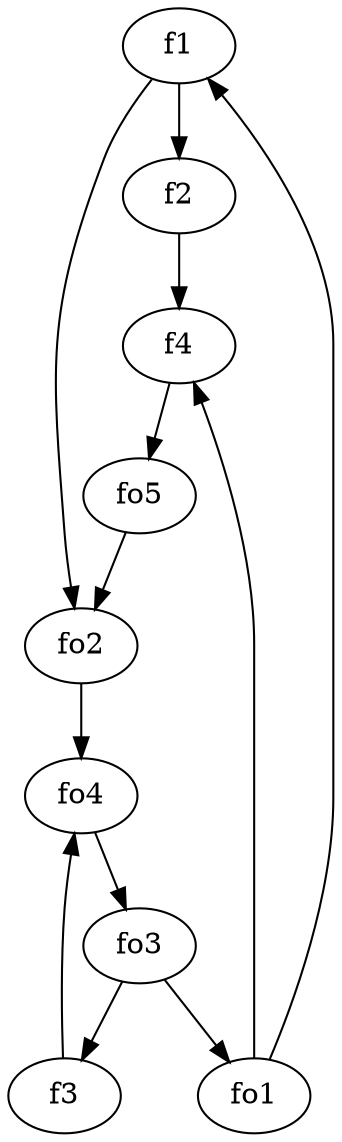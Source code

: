 strict digraph  {
f1;
f2;
f3;
f4;
fo1;
fo2;
fo3;
fo4;
fo5;
f1 -> f2  [weight=2];
f1 -> fo2  [weight=2];
f2 -> f4  [weight=2];
f3 -> fo4  [weight=2];
f4 -> fo5  [weight=2];
fo1 -> f4  [weight=2];
fo1 -> f1  [weight=2];
fo2 -> fo4  [weight=2];
fo3 -> fo1  [weight=2];
fo3 -> f3  [weight=2];
fo4 -> fo3  [weight=2];
fo5 -> fo2  [weight=2];
}
